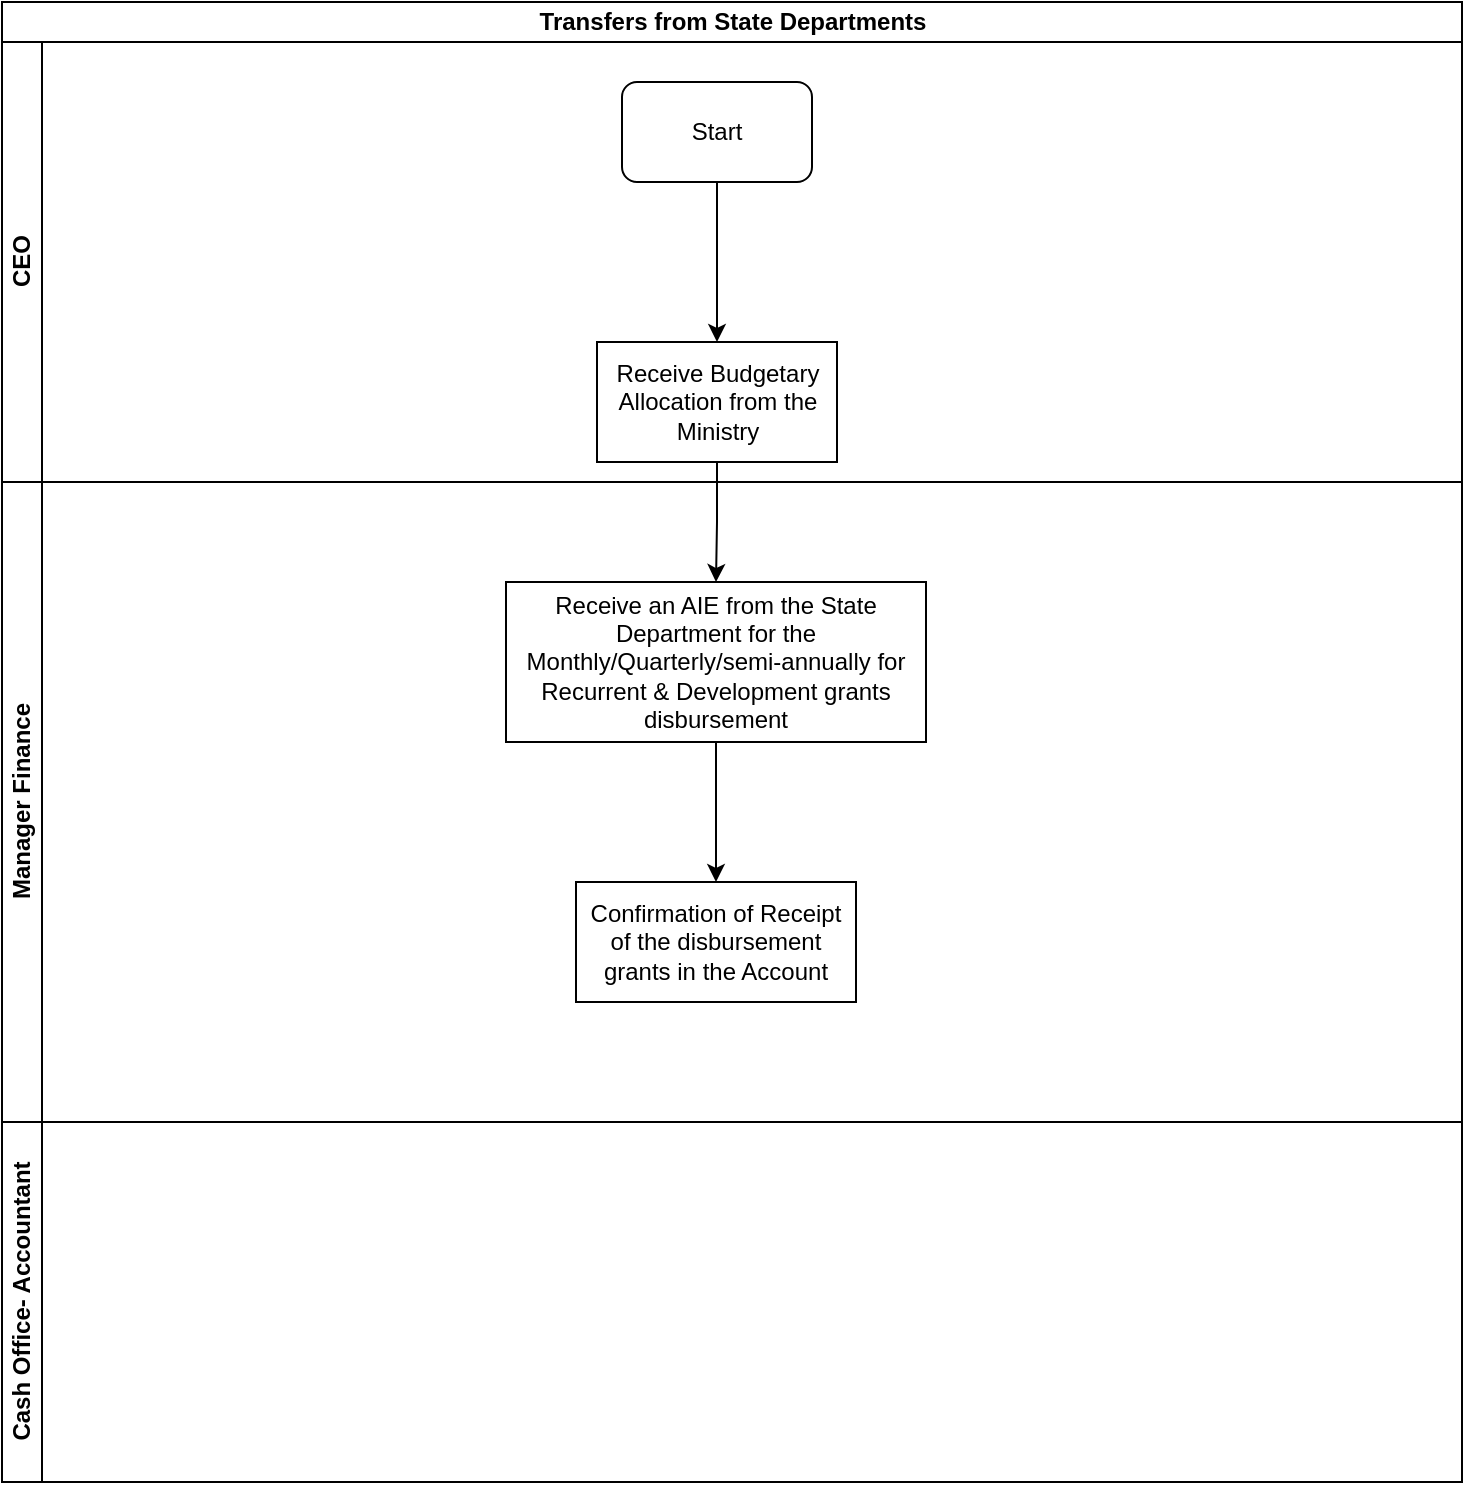 <mxfile version="14.1.8" type="github">
  <diagram id="dWZGJ-d_4HyBxlwed8cT" name="Page-1">
    <mxGraphModel dx="1038" dy="547" grid="1" gridSize="10" guides="1" tooltips="1" connect="1" arrows="1" fold="1" page="1" pageScale="1" pageWidth="1169" pageHeight="827" math="0" shadow="0">
      <root>
        <mxCell id="0" />
        <mxCell id="1" parent="0" />
        <mxCell id="_AZ3pP7ZgK6MQPn-EBOW-1" value="Transfers from State Departments" style="swimlane;html=1;childLayout=stackLayout;resizeParent=1;resizeParentMax=0;horizontal=1;startSize=20;horizontalStack=0;" vertex="1" parent="1">
          <mxGeometry x="230" y="20" width="730" height="740" as="geometry" />
        </mxCell>
        <mxCell id="_AZ3pP7ZgK6MQPn-EBOW-2" value="CEO" style="swimlane;html=1;startSize=20;horizontal=0;" vertex="1" parent="_AZ3pP7ZgK6MQPn-EBOW-1">
          <mxGeometry y="20" width="730" height="220" as="geometry" />
        </mxCell>
        <mxCell id="_AZ3pP7ZgK6MQPn-EBOW-5" value="Start" style="rounded=1;whiteSpace=wrap;html=1;" vertex="1" parent="_AZ3pP7ZgK6MQPn-EBOW-2">
          <mxGeometry x="310" y="20" width="95" height="50" as="geometry" />
        </mxCell>
        <mxCell id="_AZ3pP7ZgK6MQPn-EBOW-8" value="Receive Budgetary Allocation from the Ministry" style="rounded=0;whiteSpace=wrap;html=1;" vertex="1" parent="_AZ3pP7ZgK6MQPn-EBOW-2">
          <mxGeometry x="297.5" y="150" width="120" height="60" as="geometry" />
        </mxCell>
        <mxCell id="_AZ3pP7ZgK6MQPn-EBOW-7" value="" style="edgeStyle=orthogonalEdgeStyle;rounded=0;orthogonalLoop=1;jettySize=auto;html=1;" edge="1" parent="_AZ3pP7ZgK6MQPn-EBOW-2" source="_AZ3pP7ZgK6MQPn-EBOW-5" target="_AZ3pP7ZgK6MQPn-EBOW-8">
          <mxGeometry relative="1" as="geometry">
            <mxPoint x="357.5" y="135" as="targetPoint" />
          </mxGeometry>
        </mxCell>
        <mxCell id="_AZ3pP7ZgK6MQPn-EBOW-3" value="Manager Finance" style="swimlane;html=1;startSize=20;horizontal=0;" vertex="1" parent="_AZ3pP7ZgK6MQPn-EBOW-1">
          <mxGeometry y="240" width="730" height="320" as="geometry" />
        </mxCell>
        <mxCell id="_AZ3pP7ZgK6MQPn-EBOW-9" value="Receive an AIE from the State Department for the Monthly/Quarterly/semi-annually for Recurrent &amp;amp; Development grants disbursement " style="whiteSpace=wrap;html=1;rounded=0;" vertex="1" parent="_AZ3pP7ZgK6MQPn-EBOW-3">
          <mxGeometry x="252" y="50" width="210" height="80" as="geometry" />
        </mxCell>
        <mxCell id="_AZ3pP7ZgK6MQPn-EBOW-11" value="Confirmation of Receipt of the disbursement grants in the Account" style="whiteSpace=wrap;html=1;rounded=0;" vertex="1" parent="_AZ3pP7ZgK6MQPn-EBOW-3">
          <mxGeometry x="287" y="200" width="140" height="60" as="geometry" />
        </mxCell>
        <mxCell id="_AZ3pP7ZgK6MQPn-EBOW-12" value="" style="edgeStyle=orthogonalEdgeStyle;rounded=0;orthogonalLoop=1;jettySize=auto;html=1;" edge="1" parent="_AZ3pP7ZgK6MQPn-EBOW-3" source="_AZ3pP7ZgK6MQPn-EBOW-9" target="_AZ3pP7ZgK6MQPn-EBOW-11">
          <mxGeometry relative="1" as="geometry" />
        </mxCell>
        <mxCell id="_AZ3pP7ZgK6MQPn-EBOW-4" value="Cash Office- Accountant" style="swimlane;html=1;startSize=20;horizontal=0;" vertex="1" parent="_AZ3pP7ZgK6MQPn-EBOW-1">
          <mxGeometry y="560" width="730" height="180" as="geometry" />
        </mxCell>
        <mxCell id="_AZ3pP7ZgK6MQPn-EBOW-10" value="" style="edgeStyle=orthogonalEdgeStyle;rounded=0;orthogonalLoop=1;jettySize=auto;html=1;" edge="1" parent="_AZ3pP7ZgK6MQPn-EBOW-1" source="_AZ3pP7ZgK6MQPn-EBOW-8" target="_AZ3pP7ZgK6MQPn-EBOW-9">
          <mxGeometry relative="1" as="geometry" />
        </mxCell>
      </root>
    </mxGraphModel>
  </diagram>
</mxfile>
